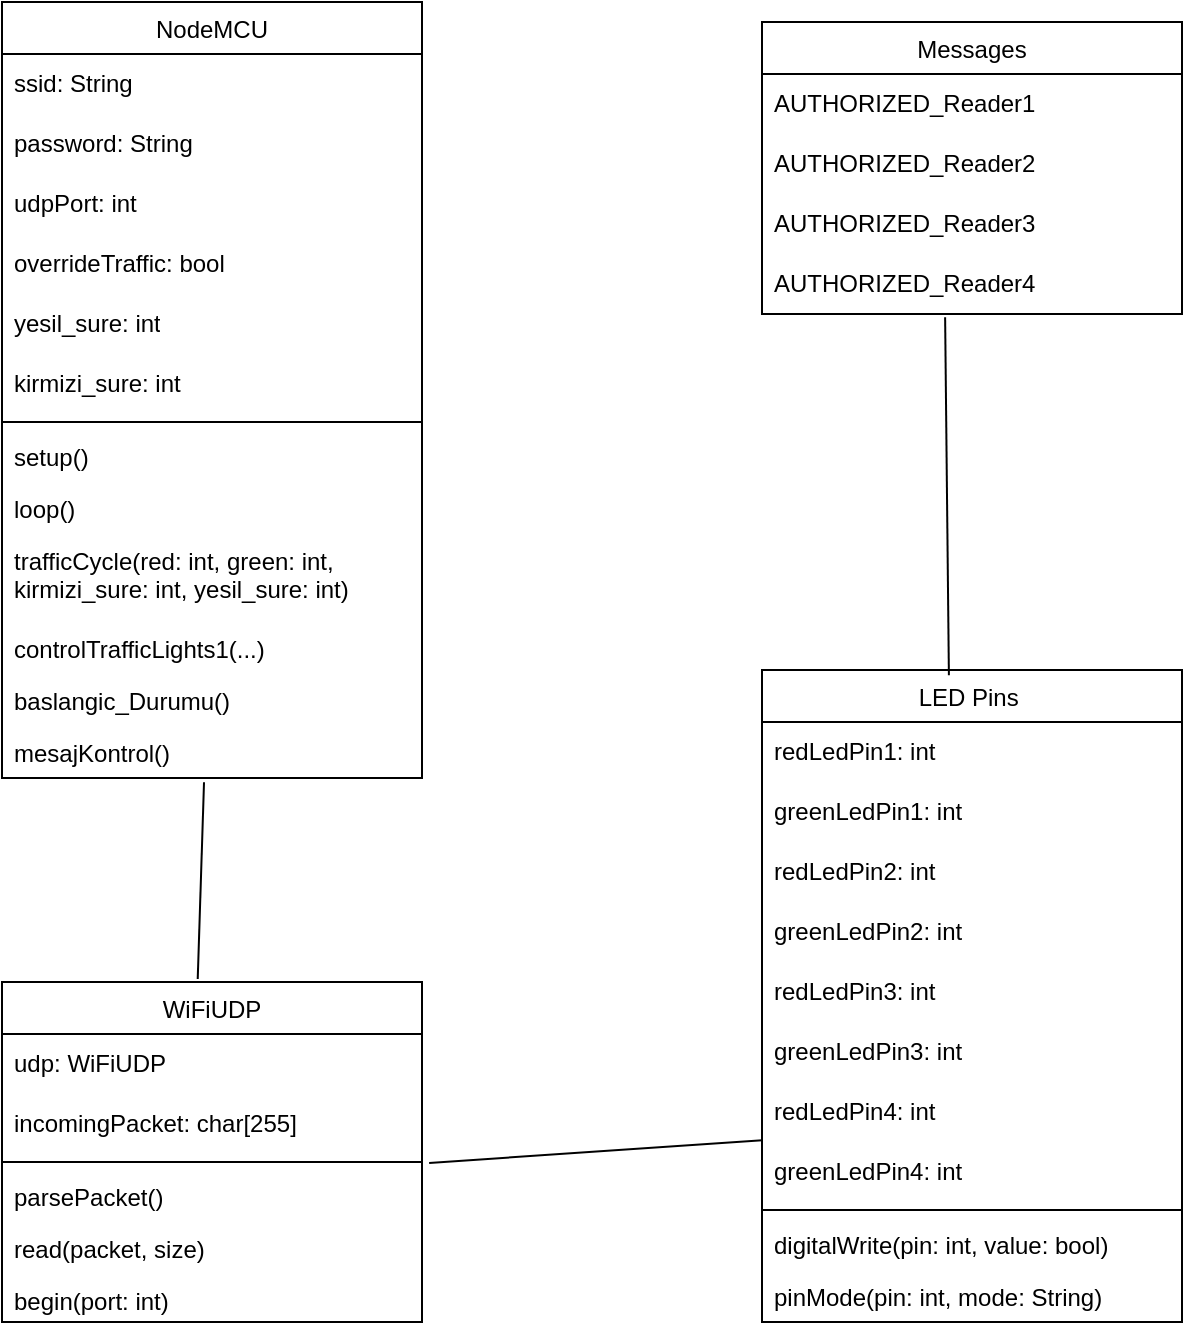 <mxfile version="25.0.3">
  <diagram name="Sayfa -1" id="fiWUulFhKJTJDpYXSIxZ">
    <mxGraphModel dx="1344" dy="736" grid="1" gridSize="10" guides="1" tooltips="1" connect="1" arrows="1" fold="1" page="1" pageScale="1" pageWidth="827" pageHeight="1169" math="0" shadow="0">
      <root>
        <mxCell id="0" />
        <mxCell id="1" parent="0" />
        <mxCell id="FZJrmJ1-r5WvKN_Zt7FP-1" value="&lt;span style=&quot;font-weight: 400;&quot;&gt;NodeMCU&lt;/span&gt;" style="swimlane;fontStyle=1;align=center;verticalAlign=top;childLayout=stackLayout;horizontal=1;startSize=26;horizontalStack=0;resizeParent=1;resizeParentMax=0;resizeLast=0;collapsible=1;marginBottom=0;whiteSpace=wrap;html=1;" parent="1" vertex="1">
          <mxGeometry x="100" y="70" width="210" height="388" as="geometry" />
        </mxCell>
        <mxCell id="FZJrmJ1-r5WvKN_Zt7FP-2" value="ssid: String&amp;nbsp; &amp;nbsp;" style="text;strokeColor=none;fillColor=none;align=left;verticalAlign=middle;spacingLeft=4;spacingRight=4;overflow=hidden;points=[[0,0.5],[1,0.5]];portConstraint=eastwest;rotatable=0;whiteSpace=wrap;html=1;" parent="FZJrmJ1-r5WvKN_Zt7FP-1" vertex="1">
          <mxGeometry y="26" width="210" height="30" as="geometry" />
        </mxCell>
        <mxCell id="FZJrmJ1-r5WvKN_Zt7FP-3" value="password: String " style="text;strokeColor=none;fillColor=none;align=left;verticalAlign=middle;spacingLeft=4;spacingRight=4;overflow=hidden;points=[[0,0.5],[1,0.5]];portConstraint=eastwest;rotatable=0;whiteSpace=wrap;html=1;" parent="FZJrmJ1-r5WvKN_Zt7FP-1" vertex="1">
          <mxGeometry y="56" width="210" height="30" as="geometry" />
        </mxCell>
        <mxCell id="FZJrmJ1-r5WvKN_Zt7FP-4" value="udpPort: int&amp;nbsp;&amp;nbsp;" style="text;strokeColor=none;fillColor=none;align=left;verticalAlign=middle;spacingLeft=4;spacingRight=4;overflow=hidden;points=[[0,0.5],[1,0.5]];portConstraint=eastwest;rotatable=0;whiteSpace=wrap;html=1;" parent="FZJrmJ1-r5WvKN_Zt7FP-1" vertex="1">
          <mxGeometry y="86" width="210" height="30" as="geometry" />
        </mxCell>
        <mxCell id="FZJrmJ1-r5WvKN_Zt7FP-5" value="overrideTraffic: bool" style="text;strokeColor=none;fillColor=none;align=left;verticalAlign=middle;spacingLeft=4;spacingRight=4;overflow=hidden;points=[[0,0.5],[1,0.5]];portConstraint=eastwest;rotatable=0;whiteSpace=wrap;html=1;" parent="FZJrmJ1-r5WvKN_Zt7FP-1" vertex="1">
          <mxGeometry y="116" width="210" height="30" as="geometry" />
        </mxCell>
        <mxCell id="FZJrmJ1-r5WvKN_Zt7FP-6" value="yesil_sure: int    " style="text;strokeColor=none;fillColor=none;align=left;verticalAlign=middle;spacingLeft=4;spacingRight=4;overflow=hidden;points=[[0,0.5],[1,0.5]];portConstraint=eastwest;rotatable=0;whiteSpace=wrap;html=1;" parent="FZJrmJ1-r5WvKN_Zt7FP-1" vertex="1">
          <mxGeometry y="146" width="210" height="30" as="geometry" />
        </mxCell>
        <mxCell id="FZJrmJ1-r5WvKN_Zt7FP-7" value="kirmizi_sure: int&amp;nbsp;" style="text;strokeColor=none;fillColor=none;align=left;verticalAlign=middle;spacingLeft=4;spacingRight=4;overflow=hidden;points=[[0,0.5],[1,0.5]];portConstraint=eastwest;rotatable=0;whiteSpace=wrap;html=1;" parent="FZJrmJ1-r5WvKN_Zt7FP-1" vertex="1">
          <mxGeometry y="176" width="210" height="30" as="geometry" />
        </mxCell>
        <mxCell id="FZJrmJ1-r5WvKN_Zt7FP-8" value="" style="line;strokeWidth=1;fillColor=none;align=left;verticalAlign=middle;spacingTop=-1;spacingLeft=3;spacingRight=3;rotatable=0;labelPosition=right;points=[];portConstraint=eastwest;strokeColor=inherit;" parent="FZJrmJ1-r5WvKN_Zt7FP-1" vertex="1">
          <mxGeometry y="206" width="210" height="8" as="geometry" />
        </mxCell>
        <mxCell id="FZJrmJ1-r5WvKN_Zt7FP-9" value="setup()" style="text;strokeColor=none;fillColor=none;align=left;verticalAlign=top;spacingLeft=4;spacingRight=4;overflow=hidden;rotatable=0;points=[[0,0.5],[1,0.5]];portConstraint=eastwest;whiteSpace=wrap;html=1;" parent="FZJrmJ1-r5WvKN_Zt7FP-1" vertex="1">
          <mxGeometry y="214" width="210" height="26" as="geometry" />
        </mxCell>
        <mxCell id="FZJrmJ1-r5WvKN_Zt7FP-10" value="loop()" style="text;strokeColor=none;fillColor=none;align=left;verticalAlign=top;spacingLeft=4;spacingRight=4;overflow=hidden;rotatable=0;points=[[0,0.5],[1,0.5]];portConstraint=eastwest;whiteSpace=wrap;html=1;" parent="FZJrmJ1-r5WvKN_Zt7FP-1" vertex="1">
          <mxGeometry y="240" width="210" height="26" as="geometry" />
        </mxCell>
        <mxCell id="FZJrmJ1-r5WvKN_Zt7FP-11" value="trafficCycle(red: int, green: int, kirmizi_sure: int, yesil_sure: int)" style="text;strokeColor=none;fillColor=none;align=left;verticalAlign=top;spacingLeft=4;spacingRight=4;overflow=hidden;rotatable=0;points=[[0,0.5],[1,0.5]];portConstraint=eastwest;whiteSpace=wrap;html=1;" parent="FZJrmJ1-r5WvKN_Zt7FP-1" vertex="1">
          <mxGeometry y="266" width="210" height="44" as="geometry" />
        </mxCell>
        <mxCell id="FZJrmJ1-r5WvKN_Zt7FP-12" value="controlTrafficLights1(...) " style="text;strokeColor=none;fillColor=none;align=left;verticalAlign=top;spacingLeft=4;spacingRight=4;overflow=hidden;rotatable=0;points=[[0,0.5],[1,0.5]];portConstraint=eastwest;whiteSpace=wrap;html=1;" parent="FZJrmJ1-r5WvKN_Zt7FP-1" vertex="1">
          <mxGeometry y="310" width="210" height="26" as="geometry" />
        </mxCell>
        <mxCell id="FZJrmJ1-r5WvKN_Zt7FP-13" value="baslangic_Durumu() " style="text;strokeColor=none;fillColor=none;align=left;verticalAlign=top;spacingLeft=4;spacingRight=4;overflow=hidden;rotatable=0;points=[[0,0.5],[1,0.5]];portConstraint=eastwest;whiteSpace=wrap;html=1;" parent="FZJrmJ1-r5WvKN_Zt7FP-1" vertex="1">
          <mxGeometry y="336" width="210" height="26" as="geometry" />
        </mxCell>
        <mxCell id="FZJrmJ1-r5WvKN_Zt7FP-14" value="mesajKontrol()&amp;nbsp; " style="text;strokeColor=none;fillColor=none;align=left;verticalAlign=top;spacingLeft=4;spacingRight=4;overflow=hidden;rotatable=0;points=[[0,0.5],[1,0.5]];portConstraint=eastwest;whiteSpace=wrap;html=1;" parent="FZJrmJ1-r5WvKN_Zt7FP-1" vertex="1">
          <mxGeometry y="362" width="210" height="26" as="geometry" />
        </mxCell>
        <mxCell id="FZJrmJ1-r5WvKN_Zt7FP-15" value="" style="endArrow=none;html=1;rounded=0;entryX=0.481;entryY=1.08;entryDx=0;entryDy=0;entryPerimeter=0;exitX=0.466;exitY=-0.009;exitDx=0;exitDy=0;exitPerimeter=0;" parent="1" source="FZJrmJ1-r5WvKN_Zt7FP-16" target="FZJrmJ1-r5WvKN_Zt7FP-14" edge="1">
          <mxGeometry width="50" height="50" relative="1" as="geometry">
            <mxPoint x="160" y="558" as="sourcePoint" />
            <mxPoint x="160" y="460" as="targetPoint" />
          </mxGeometry>
        </mxCell>
        <mxCell id="FZJrmJ1-r5WvKN_Zt7FP-16" value="&lt;span style=&quot;font-weight: 400;&quot;&gt;WiFiUDP&lt;/span&gt;" style="swimlane;fontStyle=1;align=center;verticalAlign=top;childLayout=stackLayout;horizontal=1;startSize=26;horizontalStack=0;resizeParent=1;resizeParentMax=0;resizeLast=0;collapsible=1;marginBottom=0;whiteSpace=wrap;html=1;" parent="1" vertex="1">
          <mxGeometry x="100" y="560" width="210" height="170" as="geometry" />
        </mxCell>
        <mxCell id="FZJrmJ1-r5WvKN_Zt7FP-17" value="udp: WiFiUDP&amp;nbsp;" style="text;strokeColor=none;fillColor=none;align=left;verticalAlign=middle;spacingLeft=4;spacingRight=4;overflow=hidden;points=[[0,0.5],[1,0.5]];portConstraint=eastwest;rotatable=0;whiteSpace=wrap;html=1;" parent="FZJrmJ1-r5WvKN_Zt7FP-16" vertex="1">
          <mxGeometry y="26" width="210" height="30" as="geometry" />
        </mxCell>
        <mxCell id="FZJrmJ1-r5WvKN_Zt7FP-18" value="incomingPacket: char[255] " style="text;strokeColor=none;fillColor=none;align=left;verticalAlign=middle;spacingLeft=4;spacingRight=4;overflow=hidden;points=[[0,0.5],[1,0.5]];portConstraint=eastwest;rotatable=0;whiteSpace=wrap;html=1;" parent="FZJrmJ1-r5WvKN_Zt7FP-16" vertex="1">
          <mxGeometry y="56" width="210" height="30" as="geometry" />
        </mxCell>
        <mxCell id="FZJrmJ1-r5WvKN_Zt7FP-23" value="" style="line;strokeWidth=1;fillColor=none;align=left;verticalAlign=middle;spacingTop=-1;spacingLeft=3;spacingRight=3;rotatable=0;labelPosition=right;points=[];portConstraint=eastwest;strokeColor=inherit;" parent="FZJrmJ1-r5WvKN_Zt7FP-16" vertex="1">
          <mxGeometry y="86" width="210" height="8" as="geometry" />
        </mxCell>
        <mxCell id="FZJrmJ1-r5WvKN_Zt7FP-24" value="parsePacket()&amp;nbsp;" style="text;strokeColor=none;fillColor=none;align=left;verticalAlign=top;spacingLeft=4;spacingRight=4;overflow=hidden;rotatable=0;points=[[0,0.5],[1,0.5]];portConstraint=eastwest;whiteSpace=wrap;html=1;" parent="FZJrmJ1-r5WvKN_Zt7FP-16" vertex="1">
          <mxGeometry y="94" width="210" height="26" as="geometry" />
        </mxCell>
        <mxCell id="FZJrmJ1-r5WvKN_Zt7FP-25" value="read(packet, size)" style="text;strokeColor=none;fillColor=none;align=left;verticalAlign=top;spacingLeft=4;spacingRight=4;overflow=hidden;rotatable=0;points=[[0,0.5],[1,0.5]];portConstraint=eastwest;whiteSpace=wrap;html=1;" parent="FZJrmJ1-r5WvKN_Zt7FP-16" vertex="1">
          <mxGeometry y="120" width="210" height="26" as="geometry" />
        </mxCell>
        <mxCell id="FZJrmJ1-r5WvKN_Zt7FP-26" value="begin(port: int)" style="text;strokeColor=none;fillColor=none;align=left;verticalAlign=top;spacingLeft=4;spacingRight=4;overflow=hidden;rotatable=0;points=[[0,0.5],[1,0.5]];portConstraint=eastwest;whiteSpace=wrap;html=1;" parent="FZJrmJ1-r5WvKN_Zt7FP-16" vertex="1">
          <mxGeometry y="146" width="210" height="24" as="geometry" />
        </mxCell>
        <mxCell id="FZJrmJ1-r5WvKN_Zt7FP-30" value="&lt;span style=&quot;font-weight: 400;&quot;&gt;LED Pins&amp;nbsp;&lt;/span&gt;" style="swimlane;fontStyle=1;align=center;verticalAlign=top;childLayout=stackLayout;horizontal=1;startSize=26;horizontalStack=0;resizeParent=1;resizeParentMax=0;resizeLast=0;collapsible=1;marginBottom=0;whiteSpace=wrap;html=1;" parent="1" vertex="1">
          <mxGeometry x="480" y="404" width="210" height="326" as="geometry" />
        </mxCell>
        <mxCell id="FZJrmJ1-r5WvKN_Zt7FP-31" value="redLedPin1: int&amp;nbsp;" style="text;strokeColor=none;fillColor=none;align=left;verticalAlign=middle;spacingLeft=4;spacingRight=4;overflow=hidden;points=[[0,0.5],[1,0.5]];portConstraint=eastwest;rotatable=0;whiteSpace=wrap;html=1;" parent="FZJrmJ1-r5WvKN_Zt7FP-30" vertex="1">
          <mxGeometry y="26" width="210" height="30" as="geometry" />
        </mxCell>
        <mxCell id="FZJrmJ1-r5WvKN_Zt7FP-32" value="greenLedPin1: int&amp;nbsp; " style="text;strokeColor=none;fillColor=none;align=left;verticalAlign=middle;spacingLeft=4;spacingRight=4;overflow=hidden;points=[[0,0.5],[1,0.5]];portConstraint=eastwest;rotatable=0;whiteSpace=wrap;html=1;" parent="FZJrmJ1-r5WvKN_Zt7FP-30" vertex="1">
          <mxGeometry y="56" width="210" height="30" as="geometry" />
        </mxCell>
        <mxCell id="FZJrmJ1-r5WvKN_Zt7FP-33" value="redLedPin2: int&amp;nbsp;" style="text;strokeColor=none;fillColor=none;align=left;verticalAlign=middle;spacingLeft=4;spacingRight=4;overflow=hidden;points=[[0,0.5],[1,0.5]];portConstraint=eastwest;rotatable=0;whiteSpace=wrap;html=1;" parent="FZJrmJ1-r5WvKN_Zt7FP-30" vertex="1">
          <mxGeometry y="86" width="210" height="30" as="geometry" />
        </mxCell>
        <mxCell id="FZJrmJ1-r5WvKN_Zt7FP-34" value="greenLedPin2: int" style="text;strokeColor=none;fillColor=none;align=left;verticalAlign=middle;spacingLeft=4;spacingRight=4;overflow=hidden;points=[[0,0.5],[1,0.5]];portConstraint=eastwest;rotatable=0;whiteSpace=wrap;html=1;" parent="FZJrmJ1-r5WvKN_Zt7FP-30" vertex="1">
          <mxGeometry y="116" width="210" height="30" as="geometry" />
        </mxCell>
        <mxCell id="FZJrmJ1-r5WvKN_Zt7FP-35" value="redLedPin3: int&amp;nbsp;    " style="text;strokeColor=none;fillColor=none;align=left;verticalAlign=middle;spacingLeft=4;spacingRight=4;overflow=hidden;points=[[0,0.5],[1,0.5]];portConstraint=eastwest;rotatable=0;whiteSpace=wrap;html=1;" parent="FZJrmJ1-r5WvKN_Zt7FP-30" vertex="1">
          <mxGeometry y="146" width="210" height="30" as="geometry" />
        </mxCell>
        <mxCell id="FZJrmJ1-r5WvKN_Zt7FP-36" value="greenLedPin3: int&amp;nbsp;" style="text;strokeColor=none;fillColor=none;align=left;verticalAlign=middle;spacingLeft=4;spacingRight=4;overflow=hidden;points=[[0,0.5],[1,0.5]];portConstraint=eastwest;rotatable=0;whiteSpace=wrap;html=1;" parent="FZJrmJ1-r5WvKN_Zt7FP-30" vertex="1">
          <mxGeometry y="176" width="210" height="30" as="geometry" />
        </mxCell>
        <mxCell id="FZJrmJ1-r5WvKN_Zt7FP-44" value="redLedPin4: int&amp;nbsp;&amp;nbsp;" style="text;strokeColor=none;fillColor=none;align=left;verticalAlign=middle;spacingLeft=4;spacingRight=4;overflow=hidden;points=[[0,0.5],[1,0.5]];portConstraint=eastwest;rotatable=0;whiteSpace=wrap;html=1;" parent="FZJrmJ1-r5WvKN_Zt7FP-30" vertex="1">
          <mxGeometry y="206" width="210" height="30" as="geometry" />
        </mxCell>
        <mxCell id="FZJrmJ1-r5WvKN_Zt7FP-45" value="greenLedPin4: int" style="text;strokeColor=none;fillColor=none;align=left;verticalAlign=middle;spacingLeft=4;spacingRight=4;overflow=hidden;points=[[0,0.5],[1,0.5]];portConstraint=eastwest;rotatable=0;whiteSpace=wrap;html=1;" parent="FZJrmJ1-r5WvKN_Zt7FP-30" vertex="1">
          <mxGeometry y="236" width="210" height="30" as="geometry" />
        </mxCell>
        <mxCell id="FZJrmJ1-r5WvKN_Zt7FP-37" value="" style="line;strokeWidth=1;fillColor=none;align=left;verticalAlign=middle;spacingTop=-1;spacingLeft=3;spacingRight=3;rotatable=0;labelPosition=right;points=[];portConstraint=eastwest;strokeColor=inherit;" parent="FZJrmJ1-r5WvKN_Zt7FP-30" vertex="1">
          <mxGeometry y="266" width="210" height="8" as="geometry" />
        </mxCell>
        <mxCell id="FZJrmJ1-r5WvKN_Zt7FP-38" value="digitalWrite(pin: int, value: bool)" style="text;strokeColor=none;fillColor=none;align=left;verticalAlign=top;spacingLeft=4;spacingRight=4;overflow=hidden;rotatable=0;points=[[0,0.5],[1,0.5]];portConstraint=eastwest;whiteSpace=wrap;html=1;" parent="FZJrmJ1-r5WvKN_Zt7FP-30" vertex="1">
          <mxGeometry y="274" width="210" height="26" as="geometry" />
        </mxCell>
        <mxCell id="FZJrmJ1-r5WvKN_Zt7FP-39" value="pinMode(pin: int, mode: String)" style="text;strokeColor=none;fillColor=none;align=left;verticalAlign=top;spacingLeft=4;spacingRight=4;overflow=hidden;rotatable=0;points=[[0,0.5],[1,0.5]];portConstraint=eastwest;whiteSpace=wrap;html=1;" parent="FZJrmJ1-r5WvKN_Zt7FP-30" vertex="1">
          <mxGeometry y="300" width="210" height="26" as="geometry" />
        </mxCell>
        <mxCell id="FZJrmJ1-r5WvKN_Zt7FP-46" value="" style="endArrow=none;html=1;rounded=0;entryX=1.017;entryY=-0.135;entryDx=0;entryDy=0;entryPerimeter=0;exitX=0.001;exitY=-0.031;exitDx=0;exitDy=0;exitPerimeter=0;" parent="1" source="FZJrmJ1-r5WvKN_Zt7FP-45" target="FZJrmJ1-r5WvKN_Zt7FP-24" edge="1">
          <mxGeometry width="50" height="50" relative="1" as="geometry">
            <mxPoint x="440" y="620" as="sourcePoint" />
            <mxPoint x="165" y="466" as="targetPoint" />
          </mxGeometry>
        </mxCell>
        <mxCell id="FZJrmJ1-r5WvKN_Zt7FP-47" value="" style="endArrow=none;html=1;rounded=0;entryX=0.436;entryY=1.054;entryDx=0;entryDy=0;entryPerimeter=0;exitX=0.445;exitY=0.008;exitDx=0;exitDy=0;exitPerimeter=0;" parent="1" source="FZJrmJ1-r5WvKN_Zt7FP-30" target="FZJrmJ1-r5WvKN_Zt7FP-56" edge="1">
          <mxGeometry width="50" height="50" relative="1" as="geometry">
            <mxPoint x="610" y="400" as="sourcePoint" />
            <mxPoint x="523.15" y="993.266" as="targetPoint" />
          </mxGeometry>
        </mxCell>
        <mxCell id="FZJrmJ1-r5WvKN_Zt7FP-48" value="&lt;span style=&quot;font-weight: 400;&quot;&gt;Messages&lt;/span&gt;" style="swimlane;fontStyle=1;align=center;verticalAlign=top;childLayout=stackLayout;horizontal=1;startSize=26;horizontalStack=0;resizeParent=1;resizeParentMax=0;resizeLast=0;collapsible=1;marginBottom=0;whiteSpace=wrap;html=1;" parent="1" vertex="1">
          <mxGeometry x="480" y="80" width="210" height="146" as="geometry" />
        </mxCell>
        <mxCell id="FZJrmJ1-r5WvKN_Zt7FP-49" value="AUTHORIZED_Reader1" style="text;strokeColor=none;fillColor=none;align=left;verticalAlign=middle;spacingLeft=4;spacingRight=4;overflow=hidden;points=[[0,0.5],[1,0.5]];portConstraint=eastwest;rotatable=0;whiteSpace=wrap;html=1;" parent="FZJrmJ1-r5WvKN_Zt7FP-48" vertex="1">
          <mxGeometry y="26" width="210" height="30" as="geometry" />
        </mxCell>
        <mxCell id="FZJrmJ1-r5WvKN_Zt7FP-50" value="AUTHORIZED_Reader2 " style="text;strokeColor=none;fillColor=none;align=left;verticalAlign=middle;spacingLeft=4;spacingRight=4;overflow=hidden;points=[[0,0.5],[1,0.5]];portConstraint=eastwest;rotatable=0;whiteSpace=wrap;html=1;" parent="FZJrmJ1-r5WvKN_Zt7FP-48" vertex="1">
          <mxGeometry y="56" width="210" height="30" as="geometry" />
        </mxCell>
        <mxCell id="FZJrmJ1-r5WvKN_Zt7FP-55" value="AUTHORIZED_Reader3 " style="text;strokeColor=none;fillColor=none;align=left;verticalAlign=middle;spacingLeft=4;spacingRight=4;overflow=hidden;points=[[0,0.5],[1,0.5]];portConstraint=eastwest;rotatable=0;whiteSpace=wrap;html=1;" parent="FZJrmJ1-r5WvKN_Zt7FP-48" vertex="1">
          <mxGeometry y="86" width="210" height="30" as="geometry" />
        </mxCell>
        <mxCell id="FZJrmJ1-r5WvKN_Zt7FP-56" value="AUTHORIZED_Reader4 " style="text;strokeColor=none;fillColor=none;align=left;verticalAlign=middle;spacingLeft=4;spacingRight=4;overflow=hidden;points=[[0,0.5],[1,0.5]];portConstraint=eastwest;rotatable=0;whiteSpace=wrap;html=1;" parent="FZJrmJ1-r5WvKN_Zt7FP-48" vertex="1">
          <mxGeometry y="116" width="210" height="30" as="geometry" />
        </mxCell>
      </root>
    </mxGraphModel>
  </diagram>
</mxfile>
